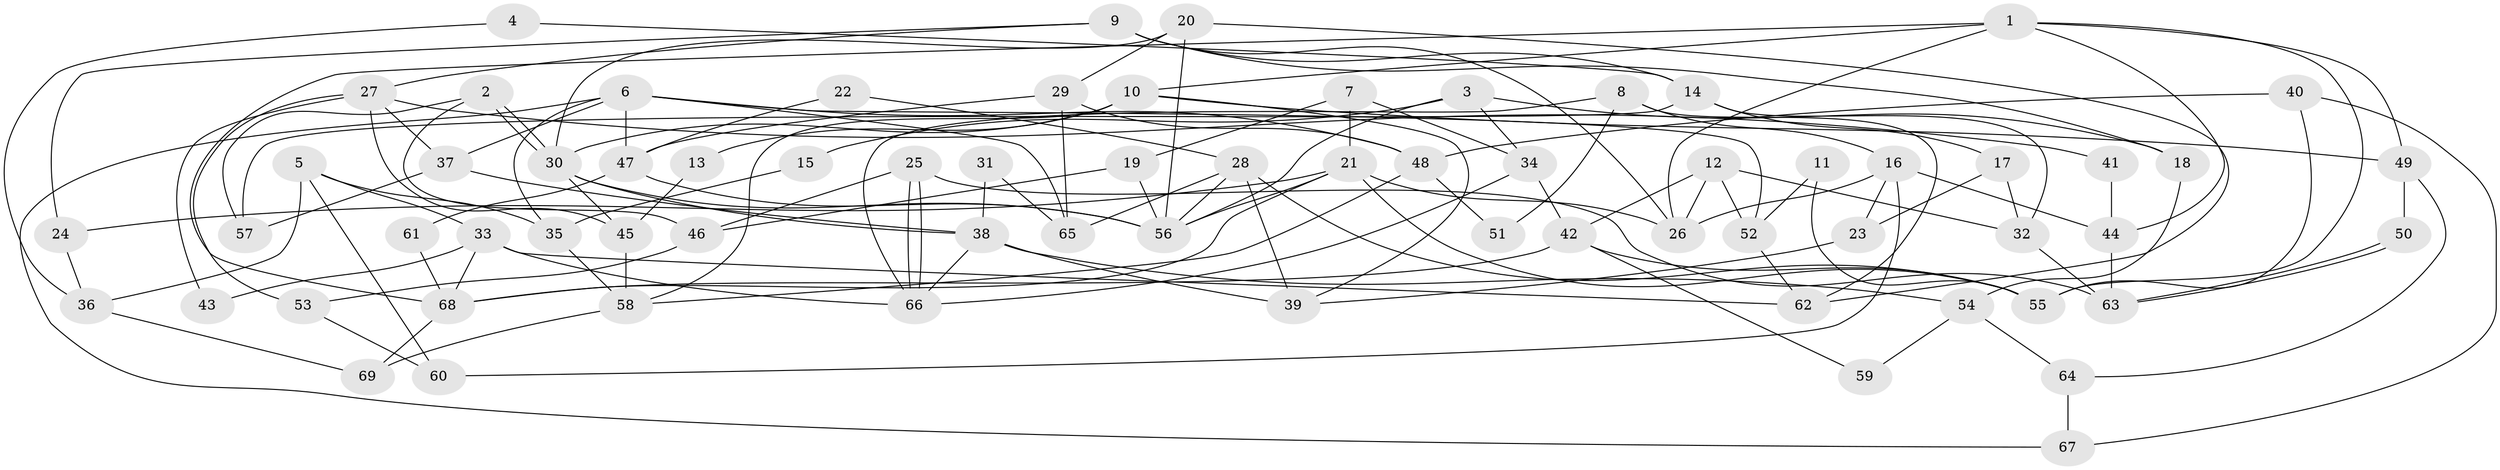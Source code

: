 // coarse degree distribution, {14: 0.02, 3: 0.18, 8: 0.02, 10: 0.02, 4: 0.28, 6: 0.12, 7: 0.04, 2: 0.22, 5: 0.1}
// Generated by graph-tools (version 1.1) at 2025/51/03/04/25 22:51:08]
// undirected, 69 vertices, 138 edges
graph export_dot {
  node [color=gray90,style=filled];
  1;
  2;
  3;
  4;
  5;
  6;
  7;
  8;
  9;
  10;
  11;
  12;
  13;
  14;
  15;
  16;
  17;
  18;
  19;
  20;
  21;
  22;
  23;
  24;
  25;
  26;
  27;
  28;
  29;
  30;
  31;
  32;
  33;
  34;
  35;
  36;
  37;
  38;
  39;
  40;
  41;
  42;
  43;
  44;
  45;
  46;
  47;
  48;
  49;
  50;
  51;
  52;
  53;
  54;
  55;
  56;
  57;
  58;
  59;
  60;
  61;
  62;
  63;
  64;
  65;
  66;
  67;
  68;
  69;
  1 -- 68;
  1 -- 10;
  1 -- 26;
  1 -- 44;
  1 -- 49;
  1 -- 55;
  2 -- 57;
  2 -- 30;
  2 -- 30;
  2 -- 46;
  3 -- 18;
  3 -- 34;
  3 -- 15;
  3 -- 56;
  4 -- 14;
  4 -- 36;
  5 -- 60;
  5 -- 33;
  5 -- 35;
  5 -- 36;
  6 -- 48;
  6 -- 65;
  6 -- 35;
  6 -- 37;
  6 -- 47;
  6 -- 52;
  6 -- 67;
  7 -- 34;
  7 -- 19;
  7 -- 21;
  8 -- 66;
  8 -- 16;
  8 -- 51;
  8 -- 62;
  9 -- 24;
  9 -- 26;
  9 -- 14;
  9 -- 18;
  9 -- 27;
  10 -- 30;
  10 -- 39;
  10 -- 13;
  10 -- 49;
  10 -- 58;
  11 -- 55;
  11 -- 52;
  12 -- 52;
  12 -- 26;
  12 -- 32;
  12 -- 42;
  13 -- 45;
  14 -- 32;
  14 -- 17;
  14 -- 57;
  15 -- 35;
  16 -- 26;
  16 -- 23;
  16 -- 44;
  16 -- 60;
  17 -- 32;
  17 -- 23;
  18 -- 54;
  19 -- 56;
  19 -- 46;
  20 -- 30;
  20 -- 56;
  20 -- 29;
  20 -- 62;
  21 -- 56;
  21 -- 24;
  21 -- 26;
  21 -- 55;
  21 -- 68;
  22 -- 28;
  22 -- 47;
  23 -- 39;
  24 -- 36;
  25 -- 66;
  25 -- 66;
  25 -- 63;
  25 -- 46;
  27 -- 37;
  27 -- 41;
  27 -- 43;
  27 -- 45;
  27 -- 53;
  28 -- 55;
  28 -- 56;
  28 -- 39;
  28 -- 65;
  29 -- 47;
  29 -- 48;
  29 -- 65;
  30 -- 45;
  30 -- 38;
  30 -- 56;
  31 -- 38;
  31 -- 65;
  32 -- 63;
  33 -- 62;
  33 -- 68;
  33 -- 43;
  33 -- 66;
  34 -- 66;
  34 -- 42;
  35 -- 58;
  36 -- 69;
  37 -- 38;
  37 -- 57;
  38 -- 66;
  38 -- 39;
  38 -- 54;
  40 -- 48;
  40 -- 55;
  40 -- 67;
  41 -- 44;
  42 -- 55;
  42 -- 59;
  42 -- 68;
  44 -- 63;
  45 -- 58;
  46 -- 53;
  47 -- 56;
  47 -- 61;
  48 -- 58;
  48 -- 51;
  49 -- 50;
  49 -- 64;
  50 -- 63;
  50 -- 63;
  52 -- 62;
  53 -- 60;
  54 -- 64;
  54 -- 59;
  58 -- 69;
  61 -- 68;
  64 -- 67;
  68 -- 69;
}

